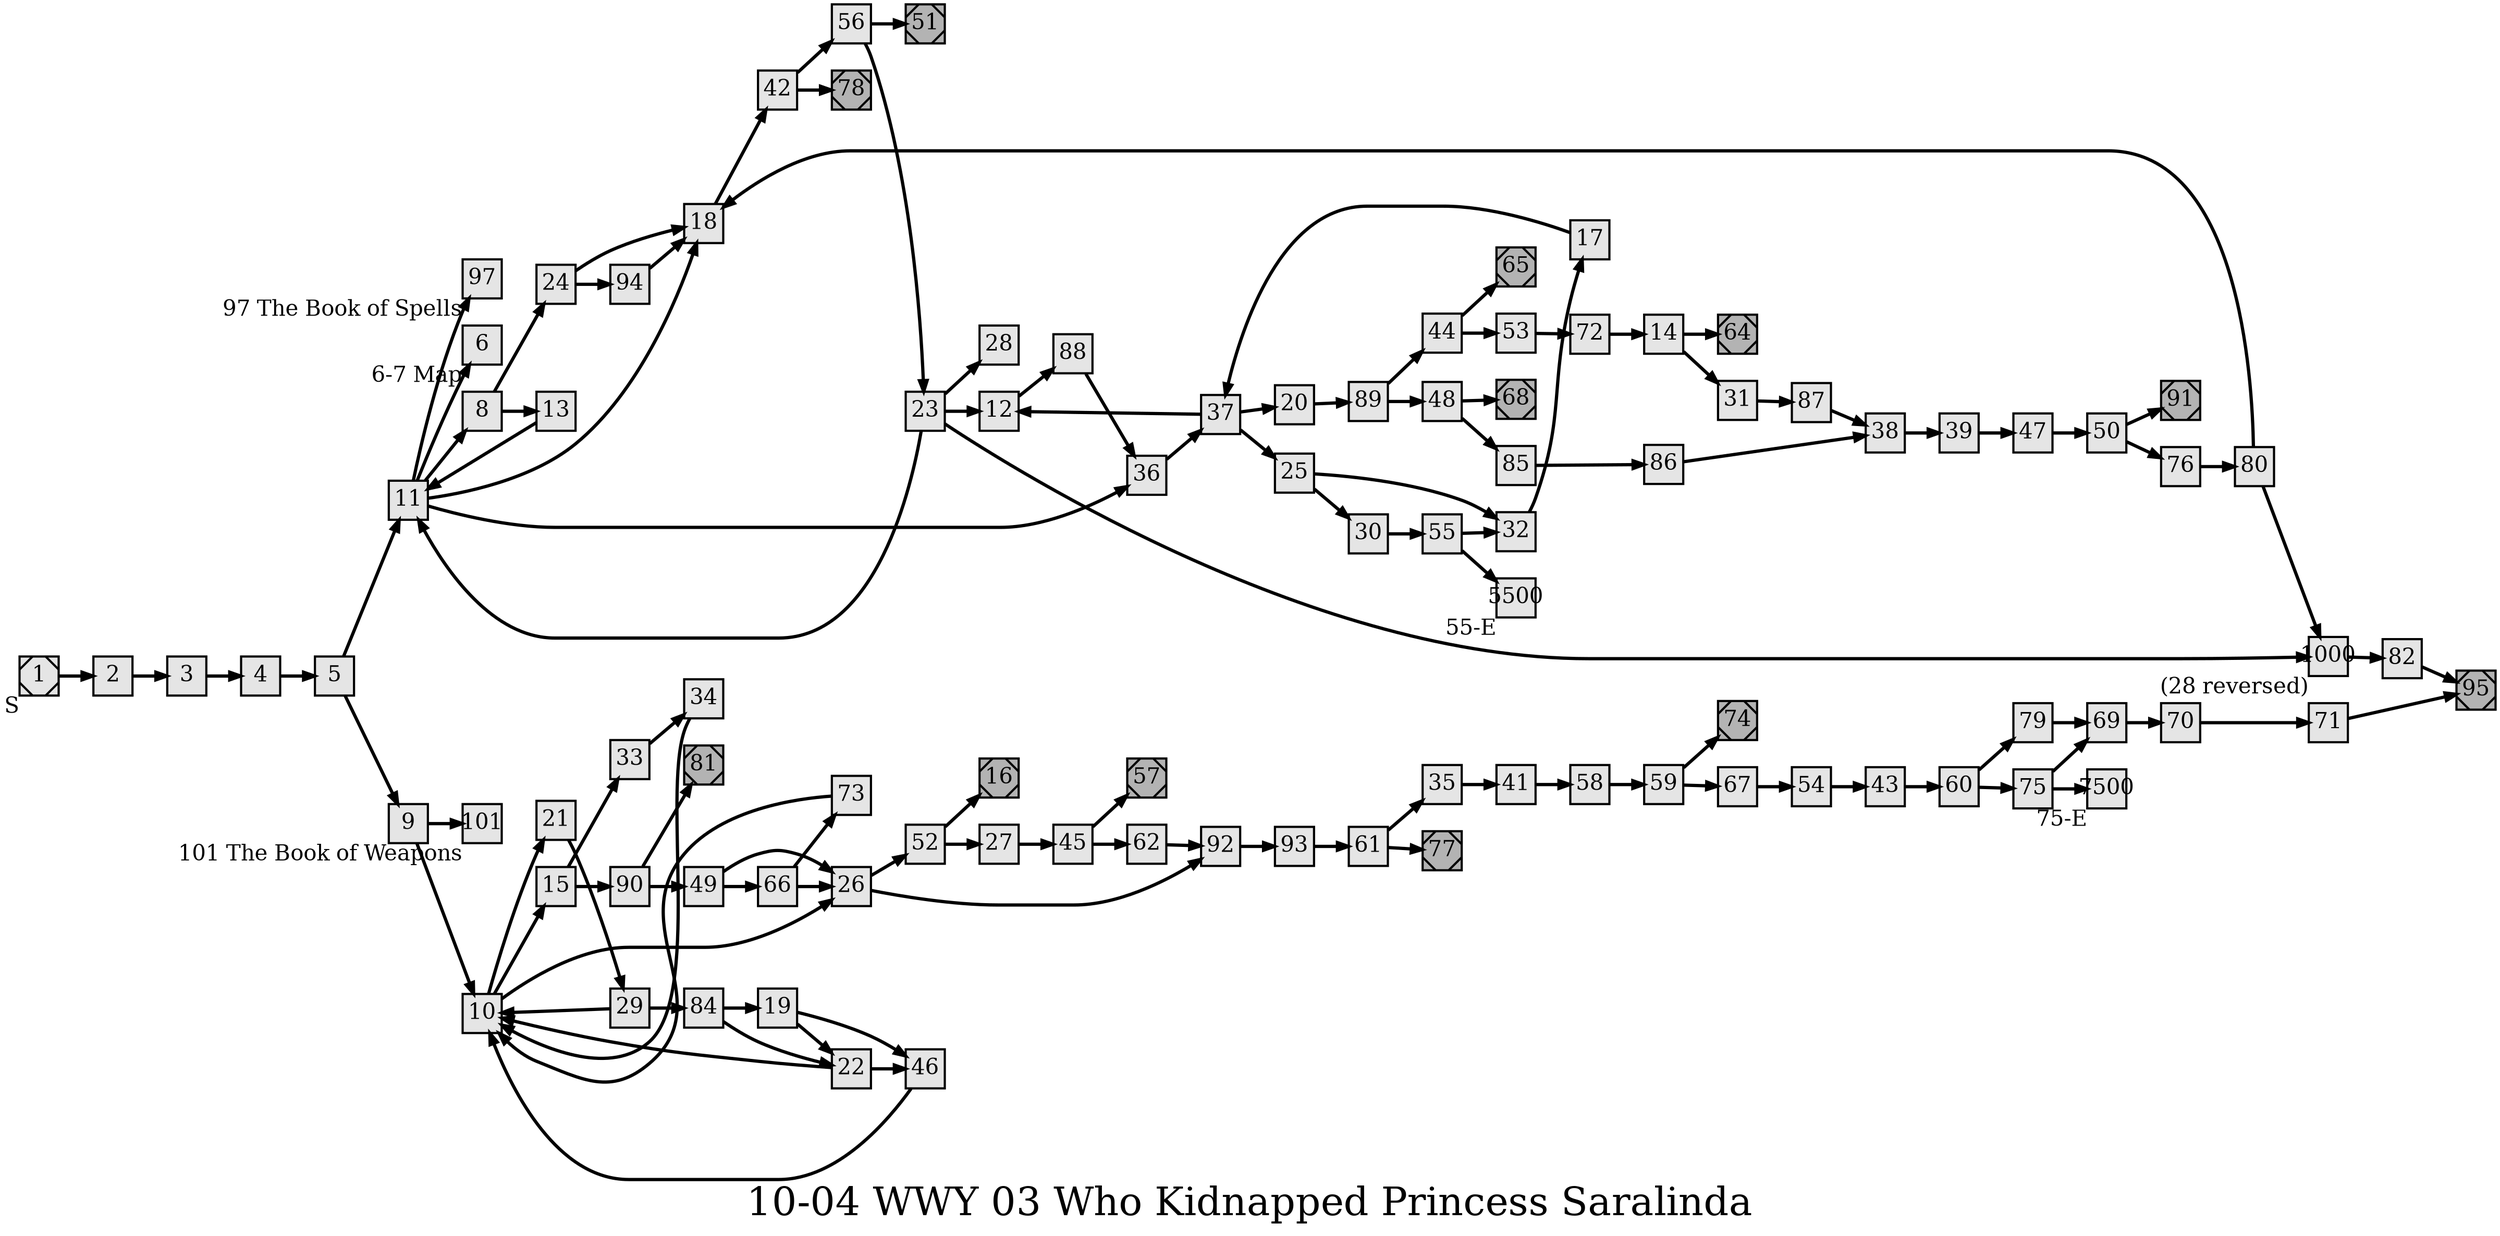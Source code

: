 digraph g{
  graph [ label="10-04 WWY 03 Who Kidnapped Princess Saralinda" rankdir=LR, ordering=out, fontsize=36, nodesep="0.35", ranksep="0.45"];
  node  [shape=rect, penwidth=2, fontsize=20, style=filled, fillcolor=grey90, margin="0,0", labelfloat=true, regular=true, fixedsize=true];
  edge  [labelfloat=true, penwidth=3, fontsize=12];
  // 10-04 WWY 03 Who Kidnapped Princess Saralinda;
  // Jeremy Douglass;
  // 2017-08-16;
  
  1	[ xlabel="S", shape=Msquare, fontsize=20 ];
  1 -> 2;
  2 -> 3;
  3 -> 4;
  4 -> 5;
  5 -> 11;
  5 -> 9;
  6	[ xlabel="6-7 Map" ];
  8 -> 24;
  8 -> 13;
  9 -> 101;	// The Book of Weapons reference -- return
  9 -> 10;
  10 -> 21;
  10 -> 15;
  10 -> 26;
  11 -> 97;	// The Book of Spells reference -- return
  11 -> 6;	// Map reference -- return
  11 -> 8;
  11 -> 18;
  11 -> 36;
  12 -> 88;
  13 -> 11;
  14 -> 31;
  14 -> 64;
  15 -> 33;
  15 -> 90;
  16	[ xlabel="E", shape=Msquare, fontsize=20, fillcolor=grey70, xlabel="" ];
  17 -> 37;
  18 -> 42;
  19 -> 46;
  19 -> 22;
  20 -> 89;
  21 -> 29;
  22 -> 46;
  22 -> 10;
  23 -> 28;	// If you think this number means that you will find the Princess on PAGE 28, go there now
  23 -> 12;
  23 -> 11;
  23 -> 1000;	// If you think you have already discovered the solution to this crime, you'll know what to do with this magical number. Do it now!
  24 -> 18;
  24 -> 94;
  25 -> 32;
  25 -> 30;
  26 -> 52;
  26 -> 92;
  27 -> 45;
  29 -> 84;
  29 -> 10;
  30 -> 55;
  31 -> 87;
  32 -> 17;
  33 -> 34;
  34 -> 10;
  35 -> 41;
  36 -> 37;
  37 -> 12;
  37 -> 20;
  37 -> 25;
  38 -> 39;
  39 -> 47;
  41 -> 58;
  42 -> 56;
  42 -> 78;
  43 -> 60;
  44 -> 53;
  44 -> 65;
  45 -> 57;
  45 -> 62;
  46 -> 10;
  47 -> 50;
  48 -> 68;
  48 -> 85;
  49 -> 26;
  49 -> 66;
  50 -> 76;
  50 -> 91;
  51	[ xlabel="E", shape=Msquare, fontsize=20, fillcolor=grey70, xlabel="" ];
  52 -> 16;
  52 -> 27;
  53 -> 72;
  54 -> 43;
  55 -> 32;
  55 -> 5500;
  5500	[ xlabel="55-E" ];
  56 -> 51;
  56 -> 23;
  57	[ xlabel="E", shape=Msquare, fontsize=20, fillcolor=grey70, xlabel="" ];
  58 -> 59;
  59 -> 74;
  59 -> 67;
  60 -> 79;
  60 -> 75;
  61 -> 35;
  61 -> 77;
  62 -> 92;
  64	[ xlabel="E", shape=Msquare, fontsize=20, fillcolor=grey70, xlabel="" ];
  65	[ xlabel="E", shape=Msquare, fontsize=20, fillcolor=grey70, xlabel="" ];
  66 -> 73;
  66 -> 26;
  67 -> 54;
  68	[ xlabel="E", shape=Msquare, fontsize=20, fillcolor=grey70, xlabel="" ];
  69 -> 70;
  70 -> 71;
  71 -> 95;
  72 -> 14;
  73 -> 10;
  74	[ xlabel="E", shape=Msquare, fontsize=20, fillcolor=grey70, xlabel="" ];
  75 -> 69;
  75 -> 7500;
  7500	[ xlabel="75-E" ];
  76 -> 80;
  77	[ xlabel="E", shape=Msquare, fontsize=20, fillcolor=grey70, xlabel="" ];
  78	[ xlabel="E", shape=Msquare, fontsize=20, fillcolor=grey70, xlabel="" ];
  79 -> 69;
  80 -> 1000;	// Reverse the digits now, and go to that page
  80 -> 18;
  81	[ xlabel="E", shape=Msquare, fontsize=20, fillcolor=grey70, xlabel="" ];
  82 -> 95;
  84 -> 19;
  84 -> 22;
  85 -> 86;
  86 -> 38;
  87 -> 38;
  88 -> 36;
  89 -> 44;
  89 -> 48;
  90 -> 49;
  90 -> 81;
  91	[ xlabel="E", shape=Msquare, fontsize=20, fillcolor=grey70, xlabel="" ];
  92 -> 93;
  93 -> 61;
  94 -> 18;
  95	[ xlabel="E", shape=Msquare, fontsize=20, fillcolor=grey70, xlabel="" ];	// the good ending
  
  // REFERENCES;
  97	[ xlabel="97 The Book of Spells" ];	// reference
  101	[ xlabel="101 The Book of Weapons" ];	// reference
  
  // suggestion to restart character selection -- messes up graph layout;
  // 95 | 9;
  // 95  | 11;
  
  // fake lexia to mark a virtual, computed page;
  1000 -> 82;	// (the reversed answer)
  1000	[ xlabel="(28 reversed)" ];
}

